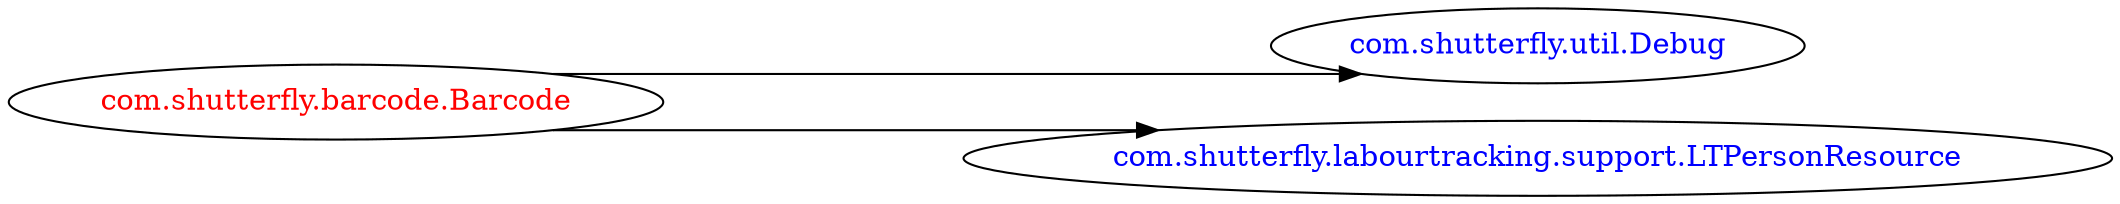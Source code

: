 digraph dependencyGraph {
 concentrate=true;
 ranksep="2.0";
 rankdir="LR"; 
 splines="ortho";
"com.shutterfly.barcode.Barcode" [fontcolor="red"];
"com.shutterfly.util.Debug" [ fontcolor="blue" ];
"com.shutterfly.barcode.Barcode"->"com.shutterfly.util.Debug";
"com.shutterfly.labourtracking.support.LTPersonResource" [ fontcolor="blue" ];
"com.shutterfly.barcode.Barcode"->"com.shutterfly.labourtracking.support.LTPersonResource";
}